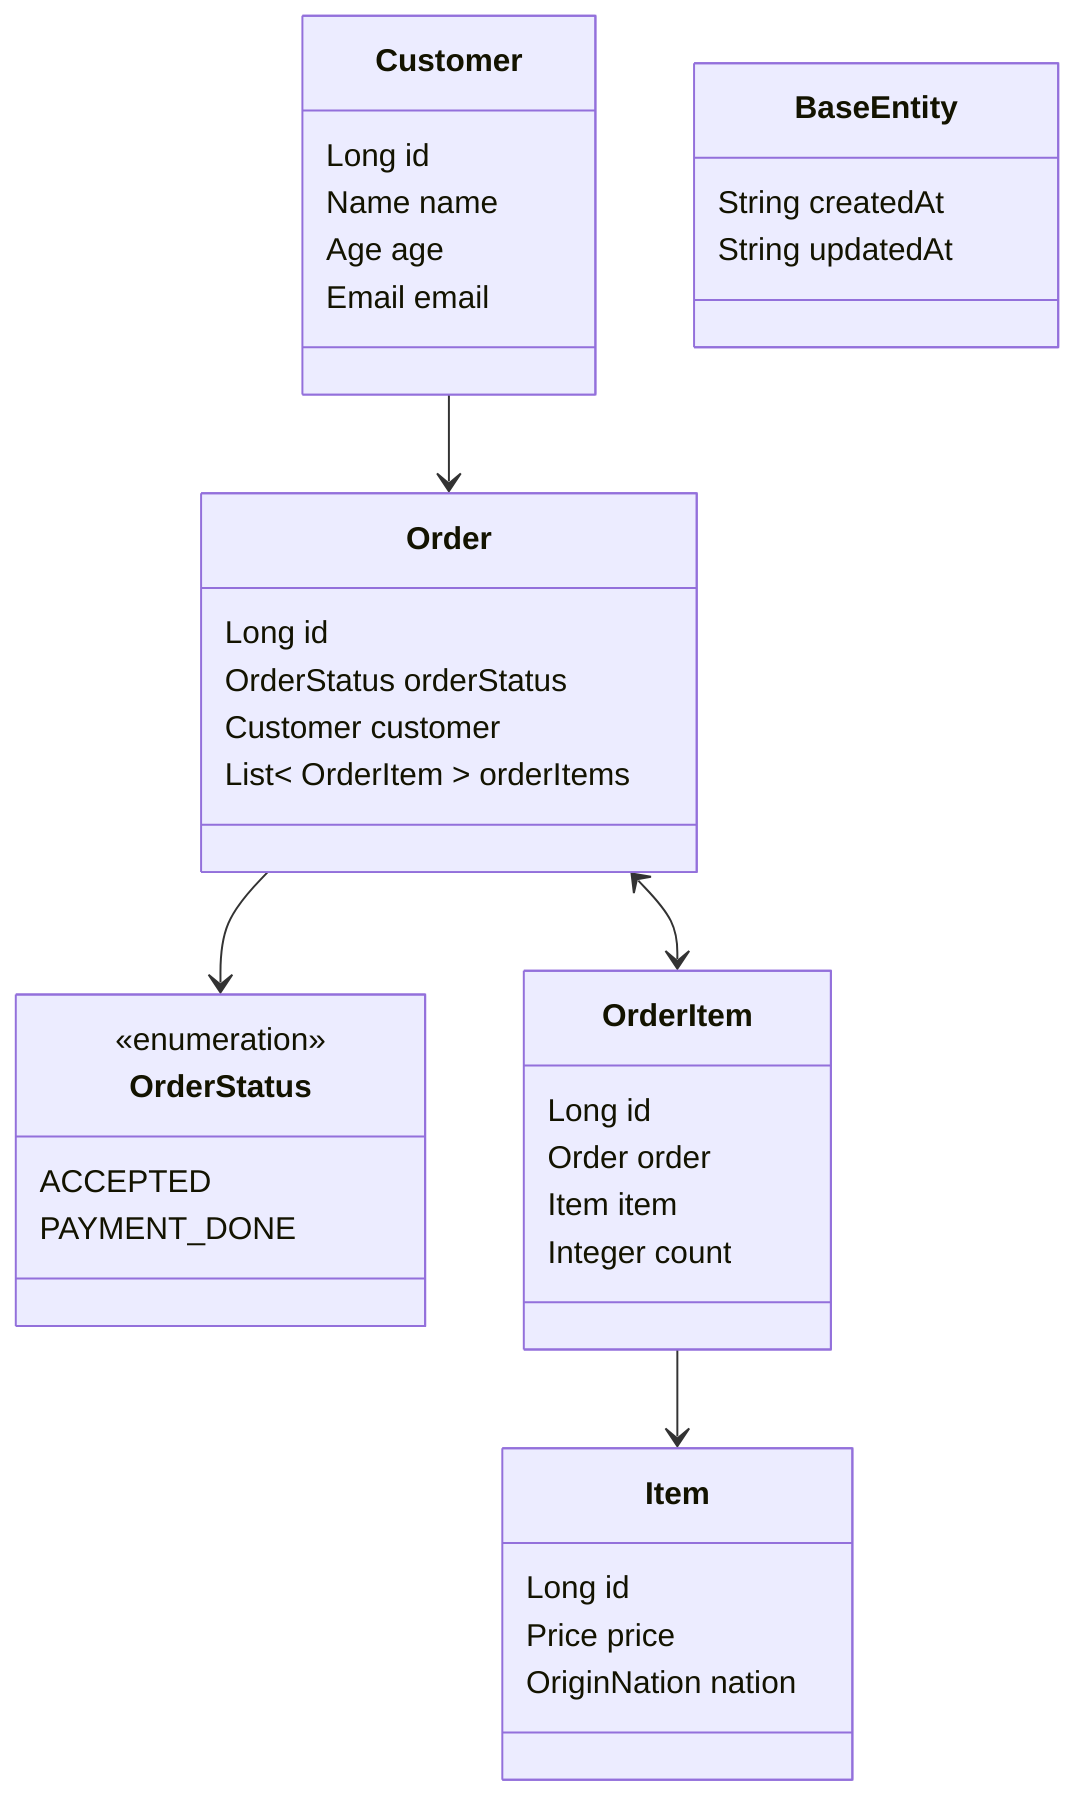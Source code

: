 classDiagram
%%    Order : OrderItem = 일대다
%%    OrderItem : Item = 일대다//다대일ㄹㅣ
%%    Customer : Order = 일대다
%%    Order - OrderItem - Item

    class Customer {
        Long id
        Name name
        Age age
        Email email
    }
    Customer --> Order

    class Order {
        Long id
        OrderStatus orderStatus
        Customer customer
        List< OrderItem > orderItems
    }

    class OrderStatus {
        <<enumeration>>
        ACCEPTED
        PAYMENT_DONE
    }
    Order --> OrderStatus

    class OrderItem {
        Long id
        Order order
        Item item
        Integer count
    }
    Order <--> OrderItem

    class Item {
        Long id
        Price price
        OriginNation nation
    }
    OrderItem --> Item

    class BaseEntity {
        String createdAt
        String updatedAt
    }